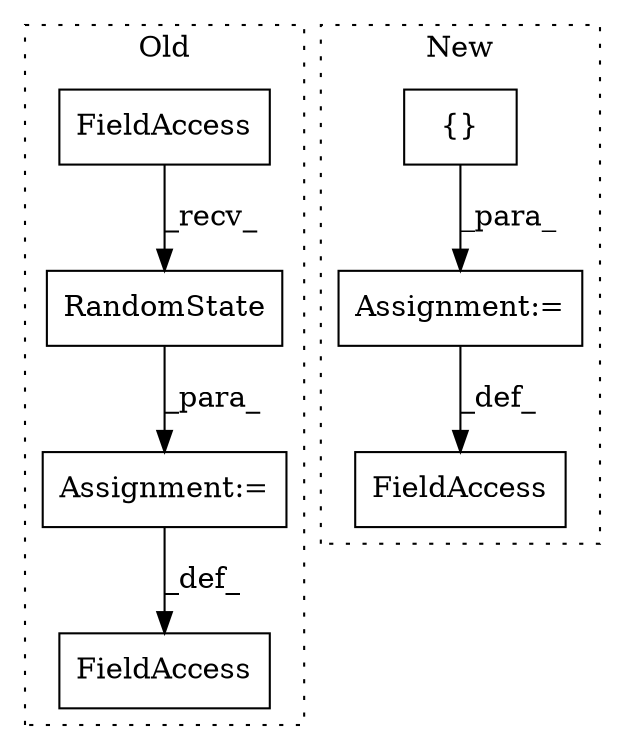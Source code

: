 digraph G {
subgraph cluster0 {
1 [label="RandomState" a="32" s="289,306" l="12,1" shape="box"];
3 [label="FieldAccess" a="22" s="276" l="12" shape="box"];
4 [label="Assignment:=" a="7" s="275" l="1" shape="box"];
6 [label="FieldAccess" a="22" s="272" l="3" shape="box"];
label = "Old";
style="dotted";
}
subgraph cluster1 {
2 [label="{}" a="4" s="301" l="2" shape="box"];
5 [label="Assignment:=" a="7" s="288" l="1" shape="box"];
7 [label="FieldAccess" a="22" s="272" l="16" shape="box"];
label = "New";
style="dotted";
}
1 -> 4 [label="_para_"];
2 -> 5 [label="_para_"];
3 -> 1 [label="_recv_"];
4 -> 6 [label="_def_"];
5 -> 7 [label="_def_"];
}